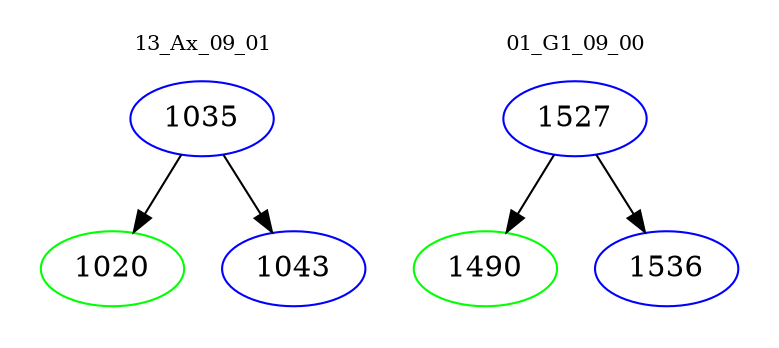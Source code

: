 digraph{
subgraph cluster_0 {
color = white
label = "13_Ax_09_01";
fontsize=10;
T0_1035 [label="1035", color="blue"]
T0_1035 -> T0_1020 [color="black"]
T0_1020 [label="1020", color="green"]
T0_1035 -> T0_1043 [color="black"]
T0_1043 [label="1043", color="blue"]
}
subgraph cluster_1 {
color = white
label = "01_G1_09_00";
fontsize=10;
T1_1527 [label="1527", color="blue"]
T1_1527 -> T1_1490 [color="black"]
T1_1490 [label="1490", color="green"]
T1_1527 -> T1_1536 [color="black"]
T1_1536 [label="1536", color="blue"]
}
}
